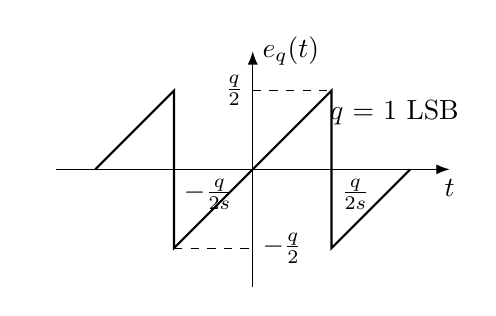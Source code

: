 \def\arrlen{3mm}
\def\arrwidth{2mm}
\usetikzlibrary{calc}
\begin{tikzpicture}
	\usetikzlibrary{calc}
	% horizontal axis
	\draw[-Latex] (-2.5,0) -- (2.5,0) node[anchor=north] {$t$};
	\draw[-Latex] (0,-1.5) -- (0,1.5) node[anchor=west] {$e_q(t)$};
	% labels
	\draw	(1,0) node[anchor=north west] {$\frac{q}{2s}$}
			(-1,0) node[anchor=north west] {$-\frac{q}{2s}$};
	
	% vertical axis
	\draw[thick] (-2, 0) -- (-1, 1) -- (-1,-1) -- (1,1) -- (1,-1) -- (2,0);
	\draw 	(0,1) node[anchor=east] {$\frac{q}{2}$}  
			(0,-1) node[anchor=west] {$-\frac{q}{2}$};
	
	\draw[dashed] (0,1) -- (1,1);
	\draw[dashed] (-1,-1) -- (0,-1);
	\draw (1.8,1) node[anchor=north] {$q$ = 1 LSB};
	
\end{tikzpicture}